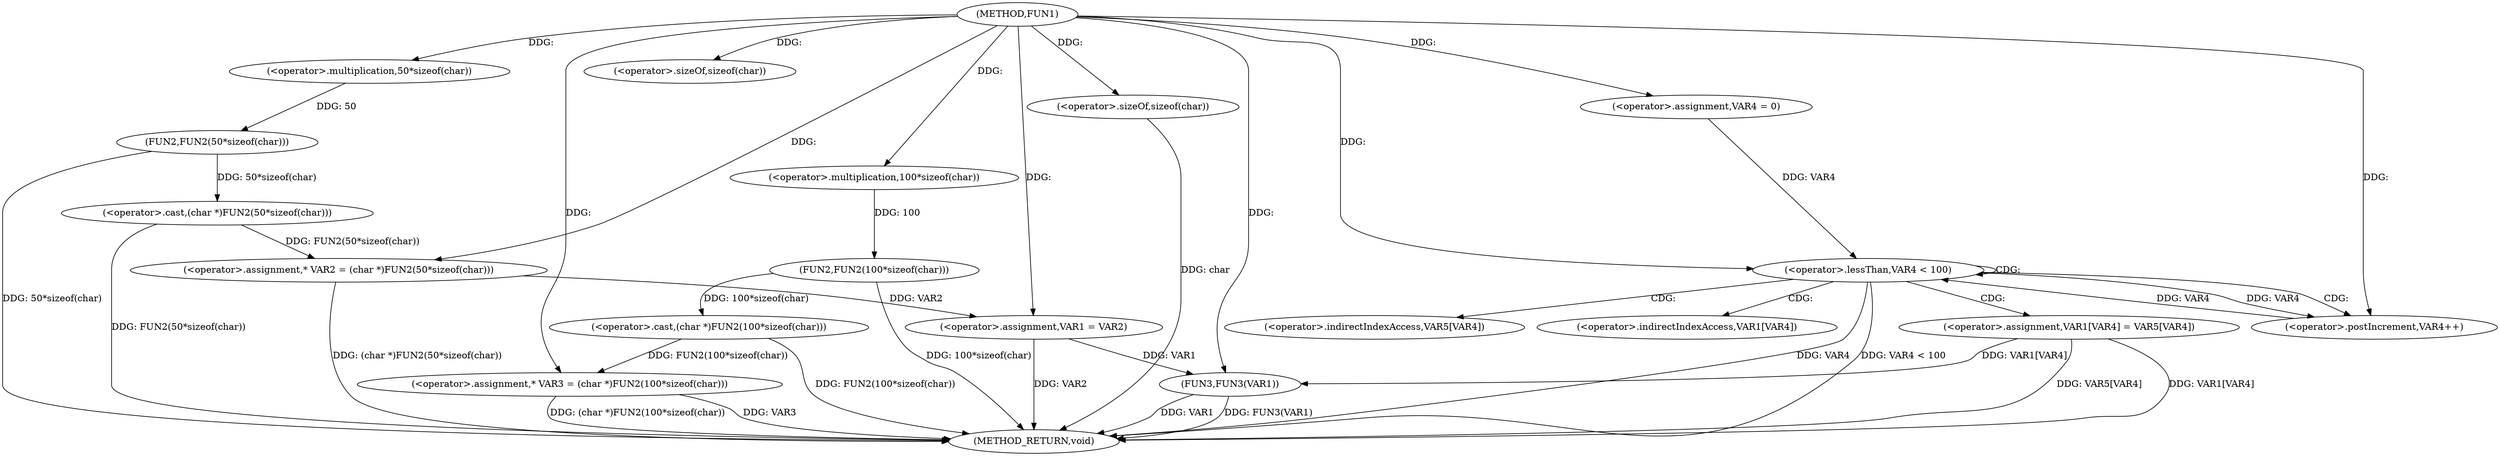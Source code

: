 digraph FUN1 {  
"1000100" [label = "(METHOD,FUN1)" ]
"1000148" [label = "(METHOD_RETURN,void)" ]
"1000104" [label = "(<operator>.assignment,* VAR2 = (char *)FUN2(50*sizeof(char)))" ]
"1000106" [label = "(<operator>.cast,(char *)FUN2(50*sizeof(char)))" ]
"1000108" [label = "(FUN2,FUN2(50*sizeof(char)))" ]
"1000109" [label = "(<operator>.multiplication,50*sizeof(char))" ]
"1000111" [label = "(<operator>.sizeOf,sizeof(char))" ]
"1000114" [label = "(<operator>.assignment,* VAR3 = (char *)FUN2(100*sizeof(char)))" ]
"1000116" [label = "(<operator>.cast,(char *)FUN2(100*sizeof(char)))" ]
"1000118" [label = "(FUN2,FUN2(100*sizeof(char)))" ]
"1000119" [label = "(<operator>.multiplication,100*sizeof(char))" ]
"1000121" [label = "(<operator>.sizeOf,sizeof(char))" ]
"1000123" [label = "(<operator>.assignment,VAR1 = VAR2)" ]
"1000130" [label = "(<operator>.assignment,VAR4 = 0)" ]
"1000133" [label = "(<operator>.lessThan,VAR4 < 100)" ]
"1000136" [label = "(<operator>.postIncrement,VAR4++)" ]
"1000139" [label = "(<operator>.assignment,VAR1[VAR4] = VAR5[VAR4])" ]
"1000146" [label = "(FUN3,FUN3(VAR1))" ]
"1000140" [label = "(<operator>.indirectIndexAccess,VAR1[VAR4])" ]
"1000143" [label = "(<operator>.indirectIndexAccess,VAR5[VAR4])" ]
  "1000123" -> "1000148"  [ label = "DDG: VAR2"] 
  "1000106" -> "1000148"  [ label = "DDG: FUN2(50*sizeof(char))"] 
  "1000139" -> "1000148"  [ label = "DDG: VAR1[VAR4]"] 
  "1000133" -> "1000148"  [ label = "DDG: VAR4"] 
  "1000116" -> "1000148"  [ label = "DDG: FUN2(100*sizeof(char))"] 
  "1000133" -> "1000148"  [ label = "DDG: VAR4 < 100"] 
  "1000118" -> "1000148"  [ label = "DDG: 100*sizeof(char)"] 
  "1000146" -> "1000148"  [ label = "DDG: FUN3(VAR1)"] 
  "1000114" -> "1000148"  [ label = "DDG: VAR3"] 
  "1000139" -> "1000148"  [ label = "DDG: VAR5[VAR4]"] 
  "1000121" -> "1000148"  [ label = "DDG: char"] 
  "1000146" -> "1000148"  [ label = "DDG: VAR1"] 
  "1000114" -> "1000148"  [ label = "DDG: (char *)FUN2(100*sizeof(char))"] 
  "1000104" -> "1000148"  [ label = "DDG: (char *)FUN2(50*sizeof(char))"] 
  "1000108" -> "1000148"  [ label = "DDG: 50*sizeof(char)"] 
  "1000106" -> "1000104"  [ label = "DDG: FUN2(50*sizeof(char))"] 
  "1000100" -> "1000104"  [ label = "DDG: "] 
  "1000108" -> "1000106"  [ label = "DDG: 50*sizeof(char)"] 
  "1000109" -> "1000108"  [ label = "DDG: 50"] 
  "1000100" -> "1000109"  [ label = "DDG: "] 
  "1000100" -> "1000111"  [ label = "DDG: "] 
  "1000116" -> "1000114"  [ label = "DDG: FUN2(100*sizeof(char))"] 
  "1000100" -> "1000114"  [ label = "DDG: "] 
  "1000118" -> "1000116"  [ label = "DDG: 100*sizeof(char)"] 
  "1000119" -> "1000118"  [ label = "DDG: 100"] 
  "1000100" -> "1000119"  [ label = "DDG: "] 
  "1000100" -> "1000121"  [ label = "DDG: "] 
  "1000104" -> "1000123"  [ label = "DDG: VAR2"] 
  "1000100" -> "1000123"  [ label = "DDG: "] 
  "1000100" -> "1000130"  [ label = "DDG: "] 
  "1000136" -> "1000133"  [ label = "DDG: VAR4"] 
  "1000130" -> "1000133"  [ label = "DDG: VAR4"] 
  "1000100" -> "1000133"  [ label = "DDG: "] 
  "1000133" -> "1000136"  [ label = "DDG: VAR4"] 
  "1000100" -> "1000136"  [ label = "DDG: "] 
  "1000139" -> "1000146"  [ label = "DDG: VAR1[VAR4]"] 
  "1000123" -> "1000146"  [ label = "DDG: VAR1"] 
  "1000100" -> "1000146"  [ label = "DDG: "] 
  "1000133" -> "1000139"  [ label = "CDG: "] 
  "1000133" -> "1000133"  [ label = "CDG: "] 
  "1000133" -> "1000143"  [ label = "CDG: "] 
  "1000133" -> "1000136"  [ label = "CDG: "] 
  "1000133" -> "1000140"  [ label = "CDG: "] 
}
